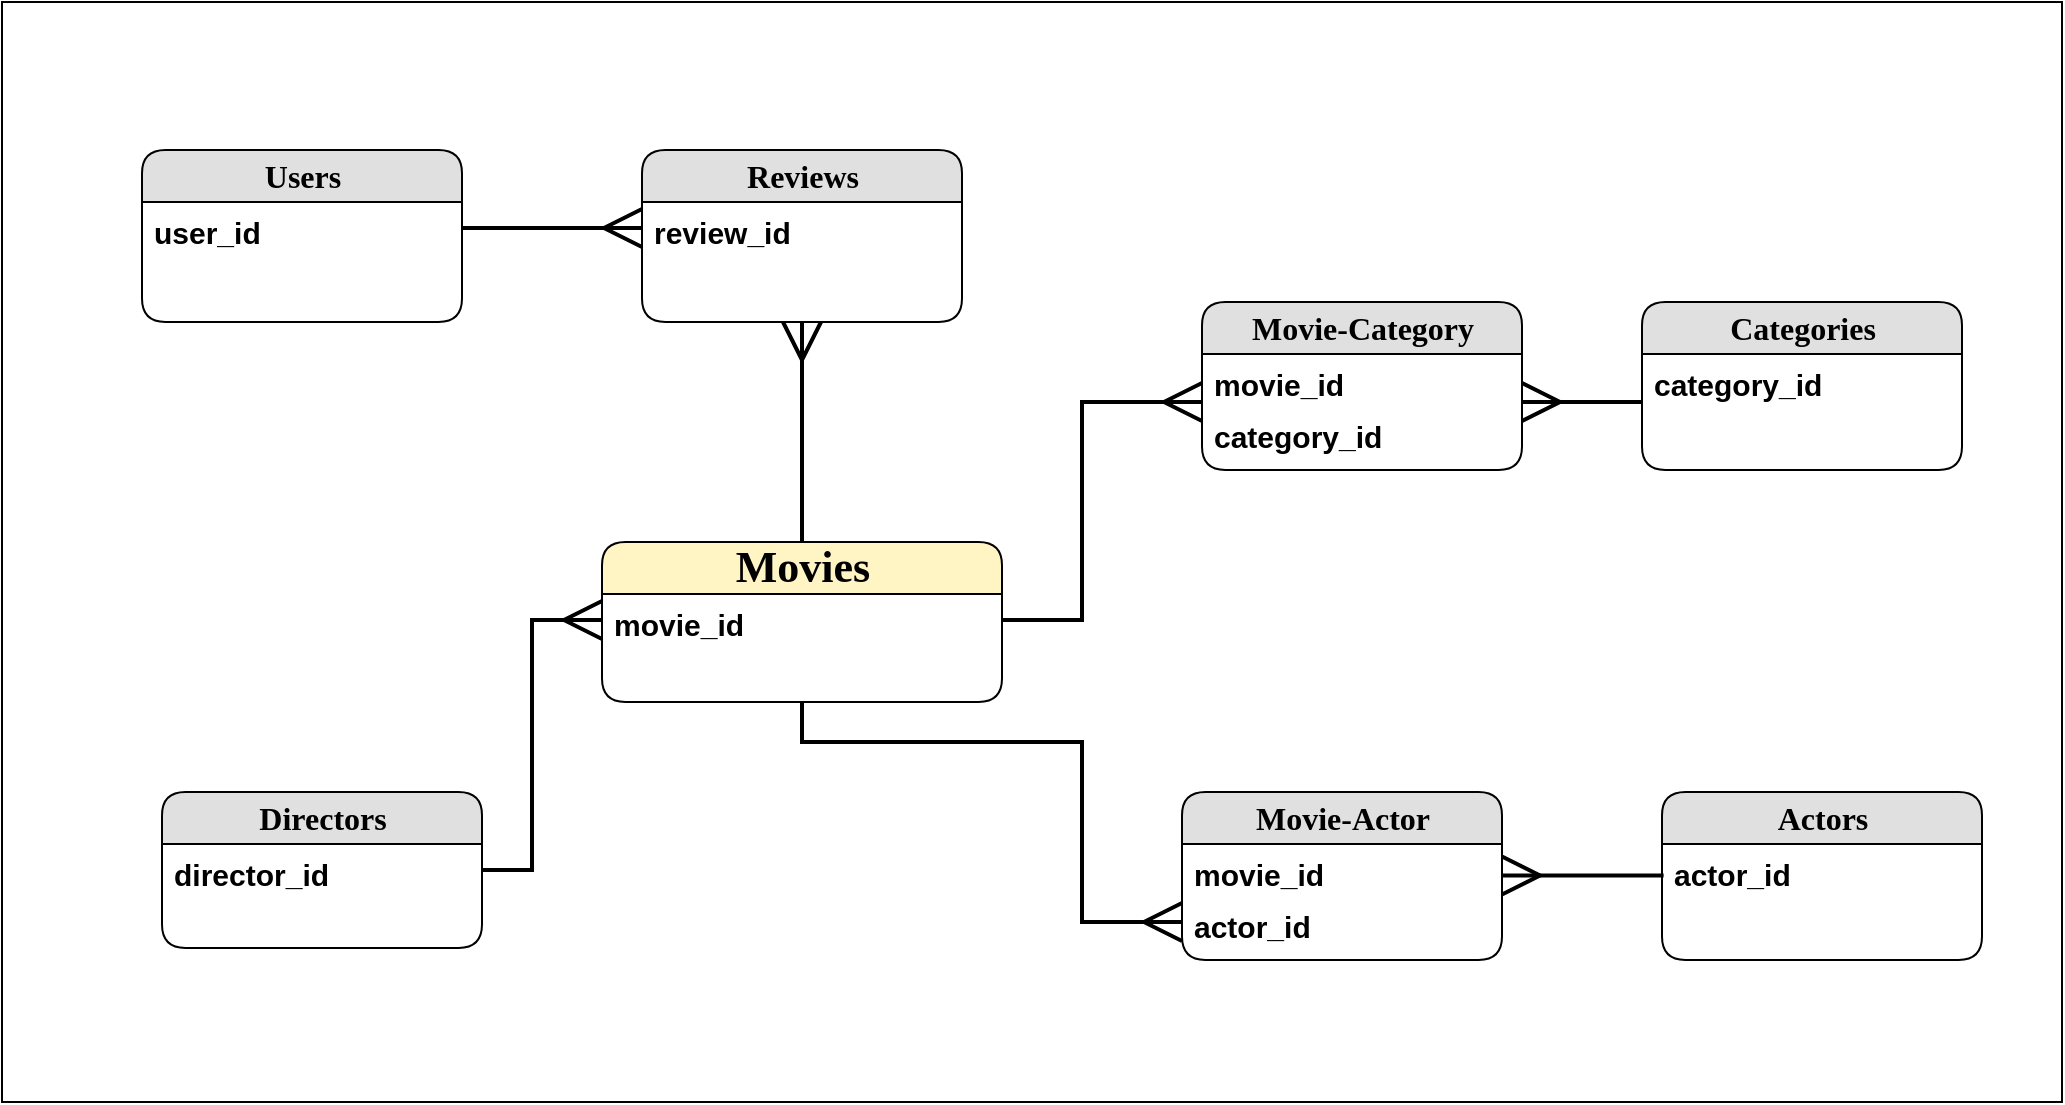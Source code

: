 <mxfile version="23.1.0" type="github">
  <diagram name="Page-1" id="b520641d-4fe3-3701-9064-5fc419738815">
    <mxGraphModel dx="1337" dy="661" grid="1" gridSize="10" guides="1" tooltips="1" connect="1" arrows="1" fold="1" page="1" pageScale="1" pageWidth="1100" pageHeight="850" background="none" math="0" shadow="0">
      <root>
        <mxCell id="0" />
        <mxCell id="1" parent="0" />
        <mxCell id="8L4d6w5wbQ1D2GGb8MPR-23" value="" style="rounded=0;whiteSpace=wrap;html=1;" vertex="1" parent="1">
          <mxGeometry x="40" y="30" width="1030" height="550" as="geometry" />
        </mxCell>
        <mxCell id="8L4d6w5wbQ1D2GGb8MPR-1" style="edgeStyle=orthogonalEdgeStyle;rounded=0;orthogonalLoop=1;jettySize=auto;html=1;strokeWidth=2;endSize=16;endArrow=ERmany;endFill=0;" edge="1" parent="1" source="21ea969265ad0168-7" target="21ea969265ad0168-52">
          <mxGeometry relative="1" as="geometry" />
        </mxCell>
        <mxCell id="21ea969265ad0168-6" value="Users" style="swimlane;html=1;fontStyle=1;childLayout=stackLayout;horizontal=1;startSize=26;fillColor=#e0e0e0;horizontalStack=0;resizeParent=1;resizeLast=0;collapsible=1;marginBottom=0;swimlaneFillColor=#ffffff;align=center;rounded=1;shadow=0;comic=0;labelBackgroundColor=none;strokeWidth=1;fontFamily=Verdana;fontSize=16;" parent="1" vertex="1">
          <mxGeometry x="110" y="104" width="160" height="86" as="geometry" />
        </mxCell>
        <mxCell id="21ea969265ad0168-7" value="user_id" style="text;html=1;strokeColor=none;fillColor=none;spacingLeft=4;spacingRight=4;whiteSpace=wrap;overflow=hidden;rotatable=0;points=[[0,0.5],[1,0.5]];portConstraint=eastwest;fontSize=15;fontStyle=1" parent="21ea969265ad0168-6" vertex="1">
          <mxGeometry y="26" width="160" height="26" as="geometry" />
        </mxCell>
        <mxCell id="21ea969265ad0168-10" value="Reviews" style="swimlane;html=1;fontStyle=1;childLayout=stackLayout;horizontal=1;startSize=26;fillColor=#e0e0e0;horizontalStack=0;resizeParent=1;resizeLast=0;collapsible=1;marginBottom=0;swimlaneFillColor=#ffffff;align=center;rounded=1;shadow=0;comic=0;labelBackgroundColor=none;strokeWidth=1;fontFamily=Verdana;fontSize=16;" parent="1" vertex="1">
          <mxGeometry x="360" y="104" width="160" height="86" as="geometry" />
        </mxCell>
        <mxCell id="21ea969265ad0168-52" value="review_id" style="text;html=1;strokeColor=none;fillColor=none;spacingLeft=4;spacingRight=4;whiteSpace=wrap;overflow=hidden;rotatable=0;points=[[0,0.5],[1,0.5]];portConstraint=eastwest;fontSize=15;fontStyle=1" parent="21ea969265ad0168-10" vertex="1">
          <mxGeometry y="26" width="160" height="26" as="geometry" />
        </mxCell>
        <mxCell id="8L4d6w5wbQ1D2GGb8MPR-17" style="rounded=0;orthogonalLoop=1;jettySize=auto;html=1;edgeStyle=orthogonalEdgeStyle;endArrow=ERmany;endFill=0;endSize=16;strokeWidth=2;exitX=1;exitY=0.5;exitDx=0;exitDy=0;" edge="1" parent="1" source="21ea969265ad0168-27" target="21ea969265ad0168-23">
          <mxGeometry relative="1" as="geometry">
            <mxPoint x="390" y="380" as="targetPoint" />
          </mxGeometry>
        </mxCell>
        <mxCell id="21ea969265ad0168-22" value="Movies" style="swimlane;html=1;fontStyle=1;childLayout=stackLayout;horizontal=1;startSize=26;fillColor=#FFF4C3;horizontalStack=0;resizeParent=1;resizeLast=0;collapsible=1;marginBottom=0;swimlaneFillColor=#ffffff;align=center;rounded=1;shadow=0;comic=0;labelBackgroundColor=none;strokeWidth=1;fontFamily=Verdana;fontSize=22;" parent="1" vertex="1">
          <mxGeometry x="340" y="300" width="200" height="80" as="geometry" />
        </mxCell>
        <mxCell id="21ea969265ad0168-23" value="movie_id" style="text;html=1;strokeColor=none;fillColor=none;spacingLeft=4;spacingRight=4;whiteSpace=wrap;overflow=hidden;rotatable=0;points=[[0,0.5],[1,0.5]];portConstraint=eastwest;fontSize=15;fontStyle=1" parent="21ea969265ad0168-22" vertex="1">
          <mxGeometry y="26" width="200" height="26" as="geometry" />
        </mxCell>
        <mxCell id="21ea969265ad0168-26" value="Directors" style="swimlane;html=1;fontStyle=1;childLayout=stackLayout;horizontal=1;startSize=26;fillColor=#e0e0e0;horizontalStack=0;resizeParent=1;resizeLast=0;collapsible=1;marginBottom=0;swimlaneFillColor=#ffffff;align=center;rounded=1;shadow=0;comic=0;labelBackgroundColor=none;strokeWidth=1;fontFamily=Verdana;fontSize=16;" parent="1" vertex="1">
          <mxGeometry x="120" y="425" width="160" height="78" as="geometry" />
        </mxCell>
        <mxCell id="21ea969265ad0168-27" value="director_id" style="text;html=1;strokeColor=none;fillColor=none;spacingLeft=4;spacingRight=4;whiteSpace=wrap;overflow=hidden;rotatable=0;points=[[0,0.5],[1,0.5]];portConstraint=eastwest;fontSize=15;fontStyle=1" parent="21ea969265ad0168-26" vertex="1">
          <mxGeometry y="26" width="160" height="26" as="geometry" />
        </mxCell>
        <mxCell id="21ea969265ad0168-38" style="edgeStyle=orthogonalEdgeStyle;html=1;labelBackgroundColor=none;startFill=0;startSize=16;endFill=0;endSize=16;fontFamily=Verdana;fontSize=12;endArrow=none;startArrow=ERmany;strokeWidth=2;" parent="1" source="21ea969265ad0168-10" target="21ea969265ad0168-22" edge="1">
          <mxGeometry relative="1" as="geometry" />
        </mxCell>
        <mxCell id="8L4d6w5wbQ1D2GGb8MPR-2" value="Categories" style="swimlane;html=1;fontStyle=1;childLayout=stackLayout;horizontal=1;startSize=26;fillColor=#e0e0e0;horizontalStack=0;resizeParent=1;resizeLast=0;collapsible=1;marginBottom=0;swimlaneFillColor=#ffffff;align=center;rounded=1;shadow=0;comic=0;labelBackgroundColor=none;strokeWidth=1;fontFamily=Verdana;fontSize=16;" vertex="1" parent="1">
          <mxGeometry x="860" y="180" width="160" height="84" as="geometry" />
        </mxCell>
        <mxCell id="8L4d6w5wbQ1D2GGb8MPR-3" value="category_id" style="text;html=1;strokeColor=none;fillColor=none;spacingLeft=4;spacingRight=4;whiteSpace=wrap;overflow=hidden;rotatable=0;points=[[0,0.5],[1,0.5]];portConstraint=eastwest;fontSize=15;fontStyle=1" vertex="1" parent="8L4d6w5wbQ1D2GGb8MPR-2">
          <mxGeometry y="26" width="160" height="26" as="geometry" />
        </mxCell>
        <mxCell id="8L4d6w5wbQ1D2GGb8MPR-4" value="Movie-Category" style="swimlane;html=1;fontStyle=1;childLayout=stackLayout;horizontal=1;startSize=26;fillColor=#e0e0e0;horizontalStack=0;resizeParent=1;resizeLast=0;collapsible=1;marginBottom=0;swimlaneFillColor=#ffffff;align=center;rounded=1;shadow=0;comic=0;labelBackgroundColor=none;strokeWidth=1;fontFamily=Verdana;fontSize=16;" vertex="1" parent="1">
          <mxGeometry x="640" y="180" width="160" height="84" as="geometry" />
        </mxCell>
        <mxCell id="8L4d6w5wbQ1D2GGb8MPR-5" value="movie_id" style="text;html=1;strokeColor=none;fillColor=none;spacingLeft=4;spacingRight=4;whiteSpace=wrap;overflow=hidden;rotatable=0;points=[[0,0.5],[1,0.5]];portConstraint=eastwest;fontSize=15;fontStyle=1" vertex="1" parent="8L4d6w5wbQ1D2GGb8MPR-4">
          <mxGeometry y="26" width="160" height="26" as="geometry" />
        </mxCell>
        <mxCell id="8L4d6w5wbQ1D2GGb8MPR-6" value="category_id" style="text;html=1;strokeColor=none;fillColor=none;spacingLeft=4;spacingRight=4;whiteSpace=wrap;overflow=hidden;rotatable=0;points=[[0,0.5],[1,0.5]];portConstraint=eastwest;fontSize=15;fontStyle=1" vertex="1" parent="8L4d6w5wbQ1D2GGb8MPR-4">
          <mxGeometry y="52" width="160" height="26" as="geometry" />
        </mxCell>
        <mxCell id="8L4d6w5wbQ1D2GGb8MPR-8" style="edgeStyle=orthogonalEdgeStyle;rounded=0;orthogonalLoop=1;jettySize=auto;html=1;endSize=16;endArrow=ERmany;endFill=0;strokeWidth=2;exitX=1;exitY=0.5;exitDx=0;exitDy=0;" edge="1" parent="1" source="21ea969265ad0168-23" target="8L4d6w5wbQ1D2GGb8MPR-4">
          <mxGeometry relative="1" as="geometry">
            <Array as="points">
              <mxPoint x="580" y="339" />
              <mxPoint x="580" y="230" />
            </Array>
          </mxGeometry>
        </mxCell>
        <mxCell id="8L4d6w5wbQ1D2GGb8MPR-10" value="Actors" style="swimlane;html=1;fontStyle=1;childLayout=stackLayout;horizontal=1;startSize=26;fillColor=#e0e0e0;horizontalStack=0;resizeParent=1;resizeLast=0;collapsible=1;marginBottom=0;swimlaneFillColor=#ffffff;align=center;rounded=1;shadow=0;comic=0;labelBackgroundColor=none;strokeWidth=1;fontFamily=Verdana;fontSize=16;" vertex="1" parent="1">
          <mxGeometry x="870" y="425" width="160" height="84" as="geometry" />
        </mxCell>
        <mxCell id="8L4d6w5wbQ1D2GGb8MPR-11" value="actor_id" style="text;html=1;strokeColor=none;fillColor=none;spacingLeft=4;spacingRight=4;whiteSpace=wrap;overflow=hidden;rotatable=0;points=[[0,0.5],[1,0.5]];portConstraint=eastwest;fontSize=15;fontStyle=1" vertex="1" parent="8L4d6w5wbQ1D2GGb8MPR-10">
          <mxGeometry y="26" width="160" height="26" as="geometry" />
        </mxCell>
        <mxCell id="8L4d6w5wbQ1D2GGb8MPR-12" value="Movie-Actor" style="swimlane;html=1;fontStyle=1;childLayout=stackLayout;horizontal=1;startSize=26;fillColor=#e0e0e0;horizontalStack=0;resizeParent=1;resizeLast=0;collapsible=1;marginBottom=0;swimlaneFillColor=#ffffff;align=center;rounded=1;shadow=0;comic=0;labelBackgroundColor=none;strokeWidth=1;fontFamily=Verdana;fontSize=16;" vertex="1" parent="1">
          <mxGeometry x="630" y="425" width="160" height="84" as="geometry" />
        </mxCell>
        <mxCell id="8L4d6w5wbQ1D2GGb8MPR-13" value="movie_id" style="text;html=1;strokeColor=none;fillColor=none;spacingLeft=4;spacingRight=4;whiteSpace=wrap;overflow=hidden;rotatable=0;points=[[0,0.5],[1,0.5]];portConstraint=eastwest;fontSize=15;fontStyle=1" vertex="1" parent="8L4d6w5wbQ1D2GGb8MPR-12">
          <mxGeometry y="26" width="160" height="26" as="geometry" />
        </mxCell>
        <mxCell id="8L4d6w5wbQ1D2GGb8MPR-14" value="actor_id" style="text;html=1;strokeColor=none;fillColor=none;spacingLeft=4;spacingRight=4;whiteSpace=wrap;overflow=hidden;rotatable=0;points=[[0,0.5],[1,0.5]];portConstraint=eastwest;fontSize=15;fontStyle=1" vertex="1" parent="8L4d6w5wbQ1D2GGb8MPR-12">
          <mxGeometry y="52" width="160" height="26" as="geometry" />
        </mxCell>
        <mxCell id="8L4d6w5wbQ1D2GGb8MPR-20" value="" style="edgeStyle=orthogonalEdgeStyle;rounded=0;orthogonalLoop=1;jettySize=auto;html=1;endArrow=none;endFill=0;jumpSize=13;startArrow=ERmany;startFill=0;targetPerimeterSpacing=0;endSize=6;strokeWidth=2;startSize=16;" edge="1" parent="1" source="8L4d6w5wbQ1D2GGb8MPR-5" target="8L4d6w5wbQ1D2GGb8MPR-3">
          <mxGeometry relative="1" as="geometry">
            <Array as="points">
              <mxPoint x="830" y="230" />
              <mxPoint x="830" y="230" />
            </Array>
          </mxGeometry>
        </mxCell>
        <mxCell id="8L4d6w5wbQ1D2GGb8MPR-21" style="edgeStyle=orthogonalEdgeStyle;rounded=0;orthogonalLoop=1;jettySize=auto;html=1;entryX=0;entryY=0.5;entryDx=0;entryDy=0;endSize=16;endArrow=ERmany;endFill=0;strokeWidth=2;exitX=0.5;exitY=1;exitDx=0;exitDy=0;" edge="1" parent="1" source="21ea969265ad0168-22" target="8L4d6w5wbQ1D2GGb8MPR-14">
          <mxGeometry relative="1" as="geometry">
            <mxPoint x="530" y="329" as="sourcePoint" />
            <mxPoint x="640" y="185" as="targetPoint" />
            <Array as="points">
              <mxPoint x="440" y="400" />
              <mxPoint x="580" y="400" />
              <mxPoint x="580" y="490" />
            </Array>
          </mxGeometry>
        </mxCell>
        <mxCell id="8L4d6w5wbQ1D2GGb8MPR-22" value="" style="rounded=0;orthogonalLoop=1;jettySize=auto;html=1;endArrow=none;endFill=0;jumpSize=13;startArrow=ERmany;startFill=0;targetPerimeterSpacing=0;endSize=6;strokeWidth=2;startSize=16;entryX=0.005;entryY=0.608;entryDx=0;entryDy=0;entryPerimeter=0;" edge="1" parent="1" target="8L4d6w5wbQ1D2GGb8MPR-11">
          <mxGeometry relative="1" as="geometry">
            <mxPoint x="790" y="466.76" as="sourcePoint" />
            <mxPoint x="850" y="466.76" as="targetPoint" />
          </mxGeometry>
        </mxCell>
      </root>
    </mxGraphModel>
  </diagram>
</mxfile>
